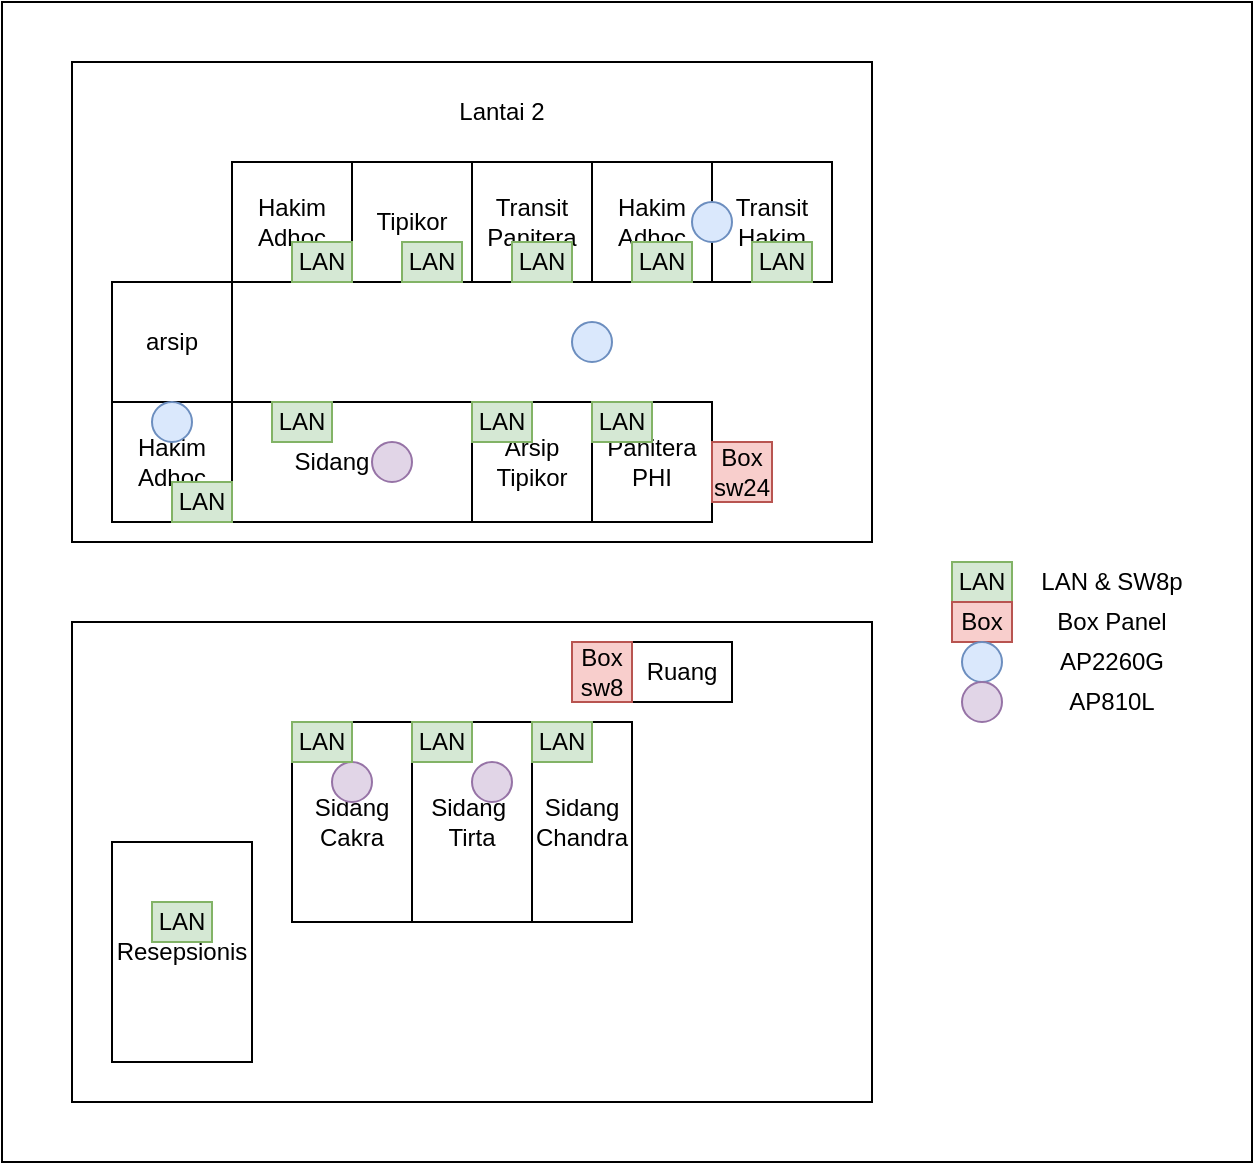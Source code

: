 <mxfile version="28.2.3">
  <diagram name="Halaman-1" id="az54pb0F4cr5IwkwVd1K">
    <mxGraphModel dx="920" dy="817" grid="1" gridSize="10" guides="1" tooltips="1" connect="1" arrows="1" fold="1" page="1" pageScale="1" pageWidth="827" pageHeight="1169" math="0" shadow="0">
      <root>
        <mxCell id="0" />
        <mxCell id="1" parent="0" />
        <mxCell id="q0Qdv1PnBnxFrChq-dZ_-14" value="" style="rounded=0;whiteSpace=wrap;html=1;fillColor=none;" vertex="1" parent="1">
          <mxGeometry x="165" y="40" width="625" height="580" as="geometry" />
        </mxCell>
        <mxCell id="c6YKjnEwWRtL6LQTd_iY-28" value="" style="rounded=0;whiteSpace=wrap;html=1;fillColor=default;" parent="1" vertex="1">
          <mxGeometry x="200" y="350" width="400" height="240" as="geometry" />
        </mxCell>
        <mxCell id="c6YKjnEwWRtL6LQTd_iY-26" value="" style="rounded=0;whiteSpace=wrap;html=1;fillColor=default;" parent="1" vertex="1">
          <mxGeometry x="200" y="70" width="400" height="240" as="geometry" />
        </mxCell>
        <mxCell id="dwwiyGuOX5f8FYx5m3xg-1" value="Hakim Adhoc" style="rounded=0;whiteSpace=wrap;html=1;" parent="1" vertex="1">
          <mxGeometry x="280" y="120" width="60" height="60" as="geometry" />
        </mxCell>
        <mxCell id="dwwiyGuOX5f8FYx5m3xg-2" value="Tipikor" style="rounded=0;whiteSpace=wrap;html=1;" parent="1" vertex="1">
          <mxGeometry x="340" y="120" width="60" height="60" as="geometry" />
        </mxCell>
        <mxCell id="dwwiyGuOX5f8FYx5m3xg-3" value="Transit Panitera" style="rounded=0;whiteSpace=wrap;html=1;" parent="1" vertex="1">
          <mxGeometry x="400" y="120" width="60" height="60" as="geometry" />
        </mxCell>
        <mxCell id="dwwiyGuOX5f8FYx5m3xg-4" value="Hakim Adhoc" style="rounded=0;whiteSpace=wrap;html=1;" parent="1" vertex="1">
          <mxGeometry x="460" y="120" width="60" height="60" as="geometry" />
        </mxCell>
        <mxCell id="dwwiyGuOX5f8FYx5m3xg-5" value="Transit Hakim" style="rounded=0;whiteSpace=wrap;html=1;" parent="1" vertex="1">
          <mxGeometry x="520" y="120" width="60" height="60" as="geometry" />
        </mxCell>
        <mxCell id="dwwiyGuOX5f8FYx5m3xg-6" value="arsip" style="rounded=0;whiteSpace=wrap;html=1;" parent="1" vertex="1">
          <mxGeometry x="220" y="180" width="60" height="60" as="geometry" />
        </mxCell>
        <mxCell id="dwwiyGuOX5f8FYx5m3xg-7" value="Hakim Adhoc" style="rounded=0;whiteSpace=wrap;html=1;" parent="1" vertex="1">
          <mxGeometry x="220" y="240" width="60" height="60" as="geometry" />
        </mxCell>
        <mxCell id="dwwiyGuOX5f8FYx5m3xg-8" value="Sidang Lt2" style="rounded=0;whiteSpace=wrap;html=1;" parent="1" vertex="1">
          <mxGeometry x="280" y="240" width="120" height="60" as="geometry" />
        </mxCell>
        <mxCell id="dwwiyGuOX5f8FYx5m3xg-9" value="Arsip Tipikor" style="rounded=0;whiteSpace=wrap;html=1;" parent="1" vertex="1">
          <mxGeometry x="400" y="240" width="60" height="60" as="geometry" />
        </mxCell>
        <mxCell id="dwwiyGuOX5f8FYx5m3xg-10" value="Panitera PHI" style="rounded=0;whiteSpace=wrap;html=1;" parent="1" vertex="1">
          <mxGeometry x="460" y="240" width="60" height="60" as="geometry" />
        </mxCell>
        <mxCell id="dwwiyGuOX5f8FYx5m3xg-11" value="Sidang&lt;div&gt;Cakra&lt;/div&gt;" style="rounded=0;whiteSpace=wrap;html=1;" parent="1" vertex="1">
          <mxGeometry x="310" y="400" width="60" height="100" as="geometry" />
        </mxCell>
        <mxCell id="dwwiyGuOX5f8FYx5m3xg-12" value="Sidang&amp;nbsp;&lt;div&gt;Tirta&lt;/div&gt;" style="rounded=0;whiteSpace=wrap;html=1;" parent="1" vertex="1">
          <mxGeometry x="370" y="400" width="60" height="100" as="geometry" />
        </mxCell>
        <mxCell id="dwwiyGuOX5f8FYx5m3xg-13" value="Sidang&lt;div&gt;Chandra&lt;/div&gt;" style="rounded=0;whiteSpace=wrap;html=1;" parent="1" vertex="1">
          <mxGeometry x="430" y="400" width="50" height="100" as="geometry" />
        </mxCell>
        <mxCell id="dwwiyGuOX5f8FYx5m3xg-14" value="" style="ellipse;whiteSpace=wrap;html=1;aspect=fixed;fillColor=#dae8fc;strokeColor=#6c8ebf;" parent="1" vertex="1">
          <mxGeometry x="510" y="140" width="20" height="20" as="geometry" />
        </mxCell>
        <mxCell id="dwwiyGuOX5f8FYx5m3xg-15" value="" style="ellipse;whiteSpace=wrap;html=1;aspect=fixed;fillColor=#dae8fc;strokeColor=#6c8ebf;" parent="1" vertex="1">
          <mxGeometry x="450" y="200" width="20" height="20" as="geometry" />
        </mxCell>
        <mxCell id="dwwiyGuOX5f8FYx5m3xg-16" value="" style="ellipse;whiteSpace=wrap;html=1;aspect=fixed;fillColor=#e1d5e7;strokeColor=#9673a6;" parent="1" vertex="1">
          <mxGeometry x="350" y="260" width="20" height="20" as="geometry" />
        </mxCell>
        <mxCell id="dwwiyGuOX5f8FYx5m3xg-17" value="" style="ellipse;whiteSpace=wrap;html=1;aspect=fixed;fillColor=#dae8fc;strokeColor=#6c8ebf;" parent="1" vertex="1">
          <mxGeometry x="240" y="240" width="20" height="20" as="geometry" />
        </mxCell>
        <mxCell id="dwwiyGuOX5f8FYx5m3xg-18" value="" style="ellipse;whiteSpace=wrap;html=1;aspect=fixed;fillColor=#e1d5e7;strokeColor=#9673a6;" parent="1" vertex="1">
          <mxGeometry x="330" y="420" width="20" height="20" as="geometry" />
        </mxCell>
        <mxCell id="dwwiyGuOX5f8FYx5m3xg-19" value="" style="ellipse;whiteSpace=wrap;html=1;aspect=fixed;fillColor=#e1d5e7;strokeColor=#9673a6;" parent="1" vertex="1">
          <mxGeometry x="400" y="420" width="20" height="20" as="geometry" />
        </mxCell>
        <mxCell id="dwwiyGuOX5f8FYx5m3xg-20" value="Resepsionis" style="rounded=0;whiteSpace=wrap;html=1;" parent="1" vertex="1">
          <mxGeometry x="220" y="460" width="70" height="110" as="geometry" />
        </mxCell>
        <mxCell id="dwwiyGuOX5f8FYx5m3xg-21" value="Box&lt;div&gt;sw24&lt;/div&gt;" style="rounded=0;whiteSpace=wrap;html=1;fillColor=#f8cecc;strokeColor=#b85450;" parent="1" vertex="1">
          <mxGeometry x="520" y="260" width="30" height="30" as="geometry" />
        </mxCell>
        <mxCell id="c6YKjnEwWRtL6LQTd_iY-11" value="LAN" style="rounded=0;whiteSpace=wrap;html=1;fillColor=#d5e8d4;strokeColor=#82b366;" parent="1" vertex="1">
          <mxGeometry x="250" y="280" width="30" height="20" as="geometry" />
        </mxCell>
        <mxCell id="c6YKjnEwWRtL6LQTd_iY-12" value="LAN" style="rounded=0;whiteSpace=wrap;html=1;fillColor=#d5e8d4;strokeColor=#82b366;" parent="1" vertex="1">
          <mxGeometry x="310" y="160" width="30" height="20" as="geometry" />
        </mxCell>
        <mxCell id="c6YKjnEwWRtL6LQTd_iY-13" value="LAN" style="rounded=0;whiteSpace=wrap;html=1;fillColor=#d5e8d4;strokeColor=#82b366;" parent="1" vertex="1">
          <mxGeometry x="240" y="490" width="30" height="20" as="geometry" />
        </mxCell>
        <mxCell id="c6YKjnEwWRtL6LQTd_iY-14" value="LAN" style="rounded=0;whiteSpace=wrap;html=1;fillColor=#d5e8d4;strokeColor=#82b366;" parent="1" vertex="1">
          <mxGeometry x="370" y="400" width="30" height="20" as="geometry" />
        </mxCell>
        <mxCell id="c6YKjnEwWRtL6LQTd_iY-15" value="LAN" style="rounded=0;whiteSpace=wrap;html=1;fillColor=#d5e8d4;strokeColor=#82b366;" parent="1" vertex="1">
          <mxGeometry x="460" y="240" width="30" height="20" as="geometry" />
        </mxCell>
        <mxCell id="c6YKjnEwWRtL6LQTd_iY-16" value="LAN" style="rounded=0;whiteSpace=wrap;html=1;fillColor=#d5e8d4;strokeColor=#82b366;" parent="1" vertex="1">
          <mxGeometry x="540" y="160" width="30" height="20" as="geometry" />
        </mxCell>
        <mxCell id="c6YKjnEwWRtL6LQTd_iY-17" value="LAN" style="rounded=0;whiteSpace=wrap;html=1;fillColor=#d5e8d4;strokeColor=#82b366;" parent="1" vertex="1">
          <mxGeometry x="430" y="400" width="30" height="20" as="geometry" />
        </mxCell>
        <mxCell id="c6YKjnEwWRtL6LQTd_iY-18" value="LAN" style="rounded=0;whiteSpace=wrap;html=1;fillColor=#d5e8d4;strokeColor=#82b366;" parent="1" vertex="1">
          <mxGeometry x="400" y="240" width="30" height="20" as="geometry" />
        </mxCell>
        <mxCell id="c6YKjnEwWRtL6LQTd_iY-19" value="LAN" style="rounded=0;whiteSpace=wrap;html=1;fillColor=#d5e8d4;strokeColor=#82b366;" parent="1" vertex="1">
          <mxGeometry x="480" y="160" width="30" height="20" as="geometry" />
        </mxCell>
        <mxCell id="c6YKjnEwWRtL6LQTd_iY-20" value="LAN" style="rounded=0;whiteSpace=wrap;html=1;fillColor=#d5e8d4;strokeColor=#82b366;" parent="1" vertex="1">
          <mxGeometry x="420" y="160" width="30" height="20" as="geometry" />
        </mxCell>
        <mxCell id="c6YKjnEwWRtL6LQTd_iY-21" value="LAN" style="rounded=0;whiteSpace=wrap;html=1;fillColor=#d5e8d4;strokeColor=#82b366;" parent="1" vertex="1">
          <mxGeometry x="310" y="400" width="30" height="20" as="geometry" />
        </mxCell>
        <mxCell id="c6YKjnEwWRtL6LQTd_iY-22" value="LAN" style="rounded=0;whiteSpace=wrap;html=1;fillColor=#d5e8d4;strokeColor=#82b366;" parent="1" vertex="1">
          <mxGeometry x="300" y="240" width="30" height="20" as="geometry" />
        </mxCell>
        <mxCell id="c6YKjnEwWRtL6LQTd_iY-24" value="LAN" style="rounded=0;whiteSpace=wrap;html=1;fillColor=#d5e8d4;strokeColor=#82b366;" parent="1" vertex="1">
          <mxGeometry x="365" y="160" width="30" height="20" as="geometry" />
        </mxCell>
        <mxCell id="c6YKjnEwWRtL6LQTd_iY-27" value="Lantai 2" style="text;html=1;align=center;verticalAlign=middle;whiteSpace=wrap;rounded=0;" parent="1" vertex="1">
          <mxGeometry x="385" y="80" width="60" height="30" as="geometry" />
        </mxCell>
        <mxCell id="c6YKjnEwWRtL6LQTd_iY-29" value="Ruang" style="rounded=0;whiteSpace=wrap;html=1;" parent="1" vertex="1">
          <mxGeometry x="480" y="360" width="50" height="30" as="geometry" />
        </mxCell>
        <mxCell id="c6YKjnEwWRtL6LQTd_iY-30" value="Box&lt;div&gt;sw8&lt;/div&gt;" style="rounded=0;whiteSpace=wrap;html=1;fillColor=#f8cecc;strokeColor=#b85450;" parent="1" vertex="1">
          <mxGeometry x="450" y="360" width="30" height="30" as="geometry" />
        </mxCell>
        <mxCell id="q0Qdv1PnBnxFrChq-dZ_-2" value="LAN" style="rounded=0;whiteSpace=wrap;html=1;fillColor=#d5e8d4;strokeColor=#82b366;" vertex="1" parent="1">
          <mxGeometry x="640" y="320" width="30" height="20" as="geometry" />
        </mxCell>
        <mxCell id="q0Qdv1PnBnxFrChq-dZ_-3" value="Box" style="rounded=0;whiteSpace=wrap;html=1;fillColor=#f8cecc;strokeColor=#b85450;" vertex="1" parent="1">
          <mxGeometry x="640" y="340" width="30" height="20" as="geometry" />
        </mxCell>
        <mxCell id="q0Qdv1PnBnxFrChq-dZ_-6" value="LAN &amp;amp; SW8p" style="text;html=1;align=center;verticalAlign=middle;whiteSpace=wrap;rounded=0;" vertex="1" parent="1">
          <mxGeometry x="670" y="320" width="100" height="20" as="geometry" />
        </mxCell>
        <mxCell id="q0Qdv1PnBnxFrChq-dZ_-7" value="Box Panel" style="text;html=1;align=center;verticalAlign=middle;whiteSpace=wrap;rounded=0;" vertex="1" parent="1">
          <mxGeometry x="670" y="340" width="100" height="20" as="geometry" />
        </mxCell>
        <mxCell id="q0Qdv1PnBnxFrChq-dZ_-8" value="" style="ellipse;whiteSpace=wrap;html=1;aspect=fixed;fillColor=#dae8fc;strokeColor=#6c8ebf;" vertex="1" parent="1">
          <mxGeometry x="645" y="360" width="20" height="20" as="geometry" />
        </mxCell>
        <mxCell id="q0Qdv1PnBnxFrChq-dZ_-9" value="" style="ellipse;whiteSpace=wrap;html=1;aspect=fixed;fillColor=#e1d5e7;strokeColor=#9673a6;" vertex="1" parent="1">
          <mxGeometry x="645" y="380" width="20" height="20" as="geometry" />
        </mxCell>
        <mxCell id="q0Qdv1PnBnxFrChq-dZ_-10" value="AP2260G" style="text;html=1;align=center;verticalAlign=middle;whiteSpace=wrap;rounded=0;" vertex="1" parent="1">
          <mxGeometry x="670" y="360" width="100" height="20" as="geometry" />
        </mxCell>
        <mxCell id="q0Qdv1PnBnxFrChq-dZ_-11" value="AP810L" style="text;html=1;align=center;verticalAlign=middle;whiteSpace=wrap;rounded=0;" vertex="1" parent="1">
          <mxGeometry x="670" y="380" width="100" height="20" as="geometry" />
        </mxCell>
      </root>
    </mxGraphModel>
  </diagram>
</mxfile>
